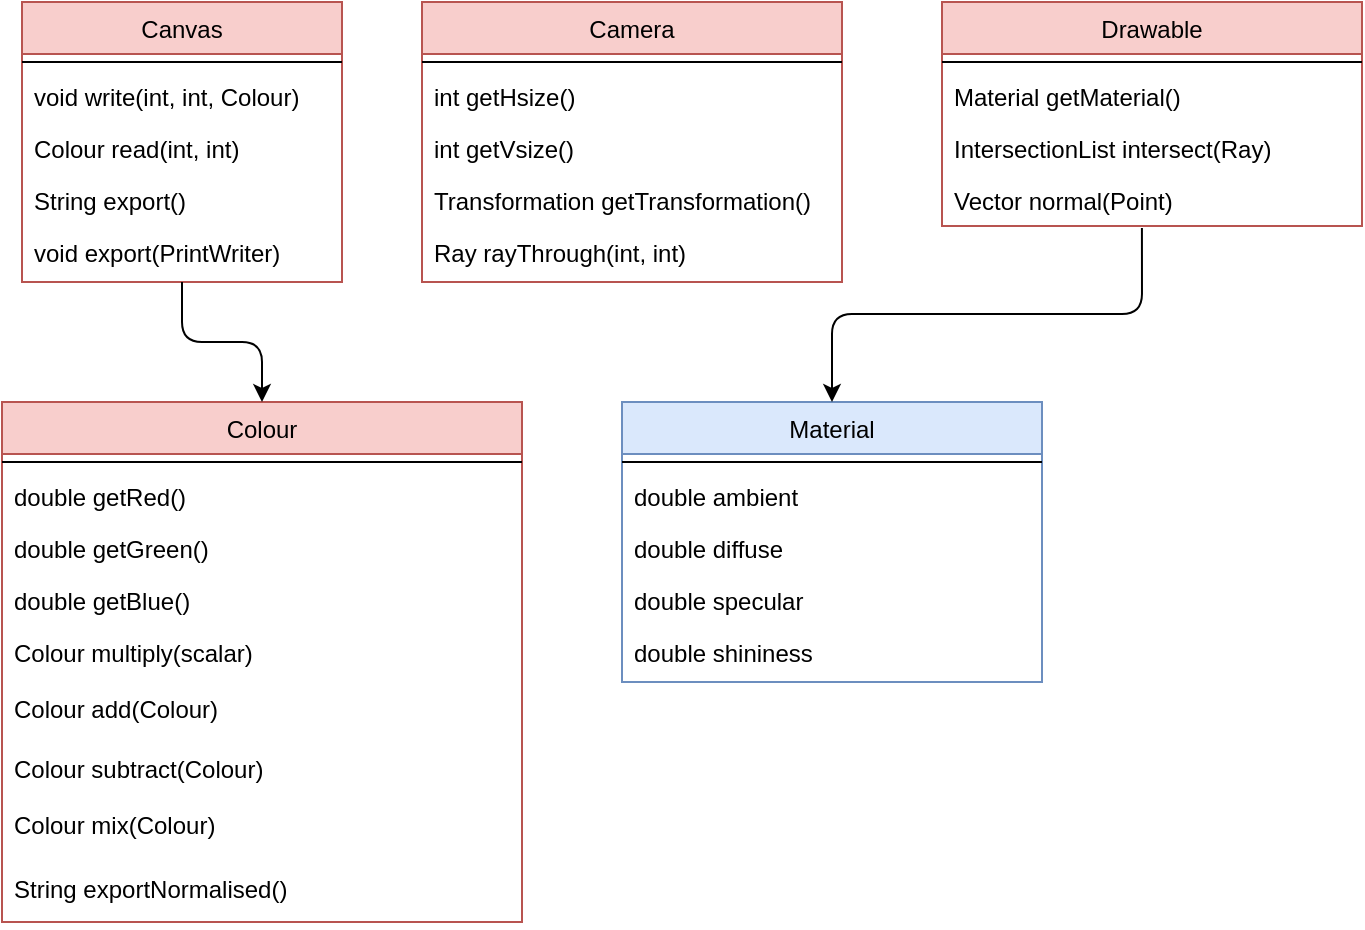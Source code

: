 <mxfile version="14.4.9" type="device"><diagram id="C5RBs43oDa-KdzZeNtuy" name="Page-1"><mxGraphModel dx="462" dy="765" grid="1" gridSize="10" guides="1" tooltips="1" connect="1" arrows="1" fold="1" page="1" pageScale="1" pageWidth="827" pageHeight="1169" math="0" shadow="0"><root><mxCell id="WIyWlLk6GJQsqaUBKTNV-0"/><mxCell id="WIyWlLk6GJQsqaUBKTNV-1" parent="WIyWlLk6GJQsqaUBKTNV-0"/><mxCell id="zkfFHV4jXpPFQw0GAbJ--0" value="Camera" style="swimlane;fontStyle=0;align=center;verticalAlign=top;childLayout=stackLayout;horizontal=1;startSize=26;horizontalStack=0;resizeParent=1;resizeLast=0;collapsible=1;marginBottom=0;rounded=0;shadow=0;strokeWidth=1;fillColor=#f8cecc;strokeColor=#b85450;" parent="WIyWlLk6GJQsqaUBKTNV-1" vertex="1"><mxGeometry x="260" y="30" width="210" height="140" as="geometry"><mxRectangle x="230" y="140" width="160" height="26" as="alternateBounds"/></mxGeometry></mxCell><mxCell id="zkfFHV4jXpPFQw0GAbJ--4" value="" style="line;html=1;strokeWidth=1;align=left;verticalAlign=middle;spacingTop=-1;spacingLeft=3;spacingRight=3;rotatable=0;labelPosition=right;points=[];portConstraint=eastwest;" parent="zkfFHV4jXpPFQw0GAbJ--0" vertex="1"><mxGeometry y="26" width="210" height="8" as="geometry"/></mxCell><mxCell id="zkfFHV4jXpPFQw0GAbJ--3" value="int getHsize()" style="text;align=left;verticalAlign=top;spacingLeft=4;spacingRight=4;overflow=hidden;rotatable=0;points=[[0,0.5],[1,0.5]];portConstraint=eastwest;rounded=0;shadow=0;html=0;" parent="zkfFHV4jXpPFQw0GAbJ--0" vertex="1"><mxGeometry y="34" width="210" height="26" as="geometry"/></mxCell><mxCell id="M1cxBC6lgBD8BqU0jaM2-0" value="int getVsize()" style="text;align=left;verticalAlign=top;spacingLeft=4;spacingRight=4;overflow=hidden;rotatable=0;points=[[0,0.5],[1,0.5]];portConstraint=eastwest;rounded=0;shadow=0;html=0;" parent="zkfFHV4jXpPFQw0GAbJ--0" vertex="1"><mxGeometry y="60" width="210" height="26" as="geometry"/></mxCell><mxCell id="M1cxBC6lgBD8BqU0jaM2-1" value="Transformation getTransformation()" style="text;align=left;verticalAlign=top;spacingLeft=4;spacingRight=4;overflow=hidden;rotatable=0;points=[[0,0.5],[1,0.5]];portConstraint=eastwest;rounded=0;shadow=0;html=0;" parent="zkfFHV4jXpPFQw0GAbJ--0" vertex="1"><mxGeometry y="86" width="210" height="26" as="geometry"/></mxCell><mxCell id="M1cxBC6lgBD8BqU0jaM2-2" value="Ray rayThrough(int, int)" style="text;align=left;verticalAlign=top;spacingLeft=4;spacingRight=4;overflow=hidden;rotatable=0;points=[[0,0.5],[1,0.5]];portConstraint=eastwest;rounded=0;shadow=0;html=0;" parent="zkfFHV4jXpPFQw0GAbJ--0" vertex="1"><mxGeometry y="112" width="210" height="26" as="geometry"/></mxCell><mxCell id="BVFh7PgBHo362sTXufNm-0" value="Canvas" style="swimlane;fontStyle=0;align=center;verticalAlign=top;childLayout=stackLayout;horizontal=1;startSize=26;horizontalStack=0;resizeParent=1;resizeLast=0;collapsible=1;marginBottom=0;rounded=0;shadow=0;strokeWidth=1;fillColor=#f8cecc;strokeColor=#b85450;" vertex="1" parent="WIyWlLk6GJQsqaUBKTNV-1"><mxGeometry x="60" y="30" width="160" height="140" as="geometry"><mxRectangle x="230" y="140" width="160" height="26" as="alternateBounds"/></mxGeometry></mxCell><mxCell id="BVFh7PgBHo362sTXufNm-1" value="" style="line;html=1;strokeWidth=1;align=left;verticalAlign=middle;spacingTop=-1;spacingLeft=3;spacingRight=3;rotatable=0;labelPosition=right;points=[];portConstraint=eastwest;" vertex="1" parent="BVFh7PgBHo362sTXufNm-0"><mxGeometry y="26" width="160" height="8" as="geometry"/></mxCell><mxCell id="BVFh7PgBHo362sTXufNm-2" value="void write(int, int, Colour)" style="text;align=left;verticalAlign=top;spacingLeft=4;spacingRight=4;overflow=hidden;rotatable=0;points=[[0,0.5],[1,0.5]];portConstraint=eastwest;rounded=0;shadow=0;html=0;" vertex="1" parent="BVFh7PgBHo362sTXufNm-0"><mxGeometry y="34" width="160" height="26" as="geometry"/></mxCell><mxCell id="BVFh7PgBHo362sTXufNm-3" value="Colour read(int, int)" style="text;align=left;verticalAlign=top;spacingLeft=4;spacingRight=4;overflow=hidden;rotatable=0;points=[[0,0.5],[1,0.5]];portConstraint=eastwest;rounded=0;shadow=0;html=0;" vertex="1" parent="BVFh7PgBHo362sTXufNm-0"><mxGeometry y="60" width="160" height="26" as="geometry"/></mxCell><mxCell id="BVFh7PgBHo362sTXufNm-4" value="String export()" style="text;align=left;verticalAlign=top;spacingLeft=4;spacingRight=4;overflow=hidden;rotatable=0;points=[[0,0.5],[1,0.5]];portConstraint=eastwest;rounded=0;shadow=0;html=0;" vertex="1" parent="BVFh7PgBHo362sTXufNm-0"><mxGeometry y="86" width="160" height="26" as="geometry"/></mxCell><mxCell id="BVFh7PgBHo362sTXufNm-5" value="void export(PrintWriter)" style="text;align=left;verticalAlign=top;spacingLeft=4;spacingRight=4;overflow=hidden;rotatable=0;points=[[0,0.5],[1,0.5]];portConstraint=eastwest;rounded=0;shadow=0;html=0;" vertex="1" parent="BVFh7PgBHo362sTXufNm-0"><mxGeometry y="112" width="160" height="26" as="geometry"/></mxCell><mxCell id="BVFh7PgBHo362sTXufNm-6" value="Colour" style="swimlane;fontStyle=0;align=center;verticalAlign=top;childLayout=stackLayout;horizontal=1;startSize=26;horizontalStack=0;resizeParent=1;resizeLast=0;collapsible=1;marginBottom=0;rounded=0;shadow=0;strokeWidth=1;fillColor=#f8cecc;strokeColor=#b85450;" vertex="1" parent="WIyWlLk6GJQsqaUBKTNV-1"><mxGeometry x="50" y="230" width="260" height="260" as="geometry"><mxRectangle x="230" y="140" width="160" height="26" as="alternateBounds"/></mxGeometry></mxCell><mxCell id="BVFh7PgBHo362sTXufNm-7" value="" style="line;html=1;strokeWidth=1;align=left;verticalAlign=middle;spacingTop=-1;spacingLeft=3;spacingRight=3;rotatable=0;labelPosition=right;points=[];portConstraint=eastwest;" vertex="1" parent="BVFh7PgBHo362sTXufNm-6"><mxGeometry y="26" width="260" height="8" as="geometry"/></mxCell><mxCell id="BVFh7PgBHo362sTXufNm-8" value="double getRed()" style="text;align=left;verticalAlign=top;spacingLeft=4;spacingRight=4;overflow=hidden;rotatable=0;points=[[0,0.5],[1,0.5]];portConstraint=eastwest;rounded=0;shadow=0;html=0;" vertex="1" parent="BVFh7PgBHo362sTXufNm-6"><mxGeometry y="34" width="260" height="26" as="geometry"/></mxCell><mxCell id="BVFh7PgBHo362sTXufNm-9" value="double getGreen()" style="text;align=left;verticalAlign=top;spacingLeft=4;spacingRight=4;overflow=hidden;rotatable=0;points=[[0,0.5],[1,0.5]];portConstraint=eastwest;rounded=0;shadow=0;html=0;" vertex="1" parent="BVFh7PgBHo362sTXufNm-6"><mxGeometry y="60" width="260" height="26" as="geometry"/></mxCell><mxCell id="BVFh7PgBHo362sTXufNm-10" value="double getBlue()" style="text;align=left;verticalAlign=top;spacingLeft=4;spacingRight=4;overflow=hidden;rotatable=0;points=[[0,0.5],[1,0.5]];portConstraint=eastwest;rounded=0;shadow=0;html=0;" vertex="1" parent="BVFh7PgBHo362sTXufNm-6"><mxGeometry y="86" width="260" height="26" as="geometry"/></mxCell><mxCell id="BVFh7PgBHo362sTXufNm-11" value="Colour multiply(scalar)" style="text;align=left;verticalAlign=top;spacingLeft=4;spacingRight=4;overflow=hidden;rotatable=0;points=[[0,0.5],[1,0.5]];portConstraint=eastwest;rounded=0;shadow=0;html=0;" vertex="1" parent="BVFh7PgBHo362sTXufNm-6"><mxGeometry y="112" width="260" height="28" as="geometry"/></mxCell><mxCell id="BVFh7PgBHo362sTXufNm-12" value="Colour add(Colour)" style="text;align=left;verticalAlign=top;spacingLeft=4;spacingRight=4;overflow=hidden;rotatable=0;points=[[0,0.5],[1,0.5]];portConstraint=eastwest;rounded=0;shadow=0;html=0;" vertex="1" parent="BVFh7PgBHo362sTXufNm-6"><mxGeometry y="140" width="260" height="30" as="geometry"/></mxCell><mxCell id="BVFh7PgBHo362sTXufNm-13" value="Colour subtract(Colour)" style="text;align=left;verticalAlign=top;spacingLeft=4;spacingRight=4;overflow=hidden;rotatable=0;points=[[0,0.5],[1,0.5]];portConstraint=eastwest;rounded=0;shadow=0;html=0;" vertex="1" parent="BVFh7PgBHo362sTXufNm-6"><mxGeometry y="170" width="260" height="28" as="geometry"/></mxCell><mxCell id="BVFh7PgBHo362sTXufNm-14" value="Colour mix(Colour)" style="text;align=left;verticalAlign=top;spacingLeft=4;spacingRight=4;overflow=hidden;rotatable=0;points=[[0,0.5],[1,0.5]];portConstraint=eastwest;rounded=0;shadow=0;html=0;" vertex="1" parent="BVFh7PgBHo362sTXufNm-6"><mxGeometry y="198" width="260" height="32" as="geometry"/></mxCell><mxCell id="BVFh7PgBHo362sTXufNm-15" value="String exportNormalised()" style="text;align=left;verticalAlign=top;spacingLeft=4;spacingRight=4;overflow=hidden;rotatable=0;points=[[0,0.5],[1,0.5]];portConstraint=eastwest;rounded=0;shadow=0;html=0;" vertex="1" parent="BVFh7PgBHo362sTXufNm-6"><mxGeometry y="230" width="260" height="30" as="geometry"/></mxCell><mxCell id="BVFh7PgBHo362sTXufNm-16" value="Drawable" style="swimlane;fontStyle=0;align=center;verticalAlign=top;childLayout=stackLayout;horizontal=1;startSize=26;horizontalStack=0;resizeParent=1;resizeLast=0;collapsible=1;marginBottom=0;rounded=0;shadow=0;strokeWidth=1;fillColor=#f8cecc;strokeColor=#b85450;" vertex="1" parent="WIyWlLk6GJQsqaUBKTNV-1"><mxGeometry x="520" y="30" width="210" height="112" as="geometry"><mxRectangle x="230" y="140" width="160" height="26" as="alternateBounds"/></mxGeometry></mxCell><mxCell id="BVFh7PgBHo362sTXufNm-17" value="" style="line;html=1;strokeWidth=1;align=left;verticalAlign=middle;spacingTop=-1;spacingLeft=3;spacingRight=3;rotatable=0;labelPosition=right;points=[];portConstraint=eastwest;" vertex="1" parent="BVFh7PgBHo362sTXufNm-16"><mxGeometry y="26" width="210" height="8" as="geometry"/></mxCell><mxCell id="BVFh7PgBHo362sTXufNm-18" value="Material getMaterial()" style="text;align=left;verticalAlign=top;spacingLeft=4;spacingRight=4;overflow=hidden;rotatable=0;points=[[0,0.5],[1,0.5]];portConstraint=eastwest;rounded=0;shadow=0;html=0;" vertex="1" parent="BVFh7PgBHo362sTXufNm-16"><mxGeometry y="34" width="210" height="26" as="geometry"/></mxCell><mxCell id="BVFh7PgBHo362sTXufNm-19" value="IntersectionList intersect(Ray)" style="text;align=left;verticalAlign=top;spacingLeft=4;spacingRight=4;overflow=hidden;rotatable=0;points=[[0,0.5],[1,0.5]];portConstraint=eastwest;rounded=0;shadow=0;html=0;" vertex="1" parent="BVFh7PgBHo362sTXufNm-16"><mxGeometry y="60" width="210" height="26" as="geometry"/></mxCell><mxCell id="BVFh7PgBHo362sTXufNm-20" value="Vector normal(Point)" style="text;align=left;verticalAlign=top;spacingLeft=4;spacingRight=4;overflow=hidden;rotatable=0;points=[[0,0.5],[1,0.5]];portConstraint=eastwest;rounded=0;shadow=0;html=0;" vertex="1" parent="BVFh7PgBHo362sTXufNm-16"><mxGeometry y="86" width="210" height="26" as="geometry"/></mxCell><mxCell id="BVFh7PgBHo362sTXufNm-22" value="Material" style="swimlane;fontStyle=0;align=center;verticalAlign=top;childLayout=stackLayout;horizontal=1;startSize=26;horizontalStack=0;resizeParent=1;resizeLast=0;collapsible=1;marginBottom=0;rounded=0;shadow=0;strokeWidth=1;fillColor=#dae8fc;strokeColor=#6c8ebf;" vertex="1" parent="WIyWlLk6GJQsqaUBKTNV-1"><mxGeometry x="360" y="230" width="210" height="140" as="geometry"><mxRectangle x="230" y="140" width="160" height="26" as="alternateBounds"/></mxGeometry></mxCell><mxCell id="BVFh7PgBHo362sTXufNm-23" value="" style="line;html=1;strokeWidth=1;align=left;verticalAlign=middle;spacingTop=-1;spacingLeft=3;spacingRight=3;rotatable=0;labelPosition=right;points=[];portConstraint=eastwest;" vertex="1" parent="BVFh7PgBHo362sTXufNm-22"><mxGeometry y="26" width="210" height="8" as="geometry"/></mxCell><mxCell id="BVFh7PgBHo362sTXufNm-24" value="double ambient" style="text;align=left;verticalAlign=top;spacingLeft=4;spacingRight=4;overflow=hidden;rotatable=0;points=[[0,0.5],[1,0.5]];portConstraint=eastwest;rounded=0;shadow=0;html=0;" vertex="1" parent="BVFh7PgBHo362sTXufNm-22"><mxGeometry y="34" width="210" height="26" as="geometry"/></mxCell><mxCell id="BVFh7PgBHo362sTXufNm-25" value="double diffuse" style="text;align=left;verticalAlign=top;spacingLeft=4;spacingRight=4;overflow=hidden;rotatable=0;points=[[0,0.5],[1,0.5]];portConstraint=eastwest;rounded=0;shadow=0;html=0;" vertex="1" parent="BVFh7PgBHo362sTXufNm-22"><mxGeometry y="60" width="210" height="26" as="geometry"/></mxCell><mxCell id="BVFh7PgBHo362sTXufNm-26" value="double specular" style="text;align=left;verticalAlign=top;spacingLeft=4;spacingRight=4;overflow=hidden;rotatable=0;points=[[0,0.5],[1,0.5]];portConstraint=eastwest;rounded=0;shadow=0;html=0;" vertex="1" parent="BVFh7PgBHo362sTXufNm-22"><mxGeometry y="86" width="210" height="26" as="geometry"/></mxCell><mxCell id="BVFh7PgBHo362sTXufNm-27" value="double shininess" style="text;align=left;verticalAlign=top;spacingLeft=4;spacingRight=4;overflow=hidden;rotatable=0;points=[[0,0.5],[1,0.5]];portConstraint=eastwest;rounded=0;shadow=0;html=0;" vertex="1" parent="BVFh7PgBHo362sTXufNm-22"><mxGeometry y="112" width="210" height="26" as="geometry"/></mxCell><mxCell id="BVFh7PgBHo362sTXufNm-29" value="" style="endArrow=classic;html=1;edgeStyle=orthogonalEdgeStyle;" edge="1" parent="WIyWlLk6GJQsqaUBKTNV-1" source="BVFh7PgBHo362sTXufNm-0" target="BVFh7PgBHo362sTXufNm-6"><mxGeometry width="50" height="50" relative="1" as="geometry"><mxPoint x="250" y="340" as="sourcePoint"/><mxPoint x="300" y="290" as="targetPoint"/></mxGeometry></mxCell><mxCell id="BVFh7PgBHo362sTXufNm-30" value="" style="endArrow=classic;html=1;edgeStyle=orthogonalEdgeStyle;exitX=0.476;exitY=1.038;exitDx=0;exitDy=0;exitPerimeter=0;" edge="1" parent="WIyWlLk6GJQsqaUBKTNV-1" source="BVFh7PgBHo362sTXufNm-20" target="BVFh7PgBHo362sTXufNm-22"><mxGeometry width="50" height="50" relative="1" as="geometry"><mxPoint x="150" y="180" as="sourcePoint"/><mxPoint x="190" y="240" as="targetPoint"/></mxGeometry></mxCell></root></mxGraphModel></diagram></mxfile>
